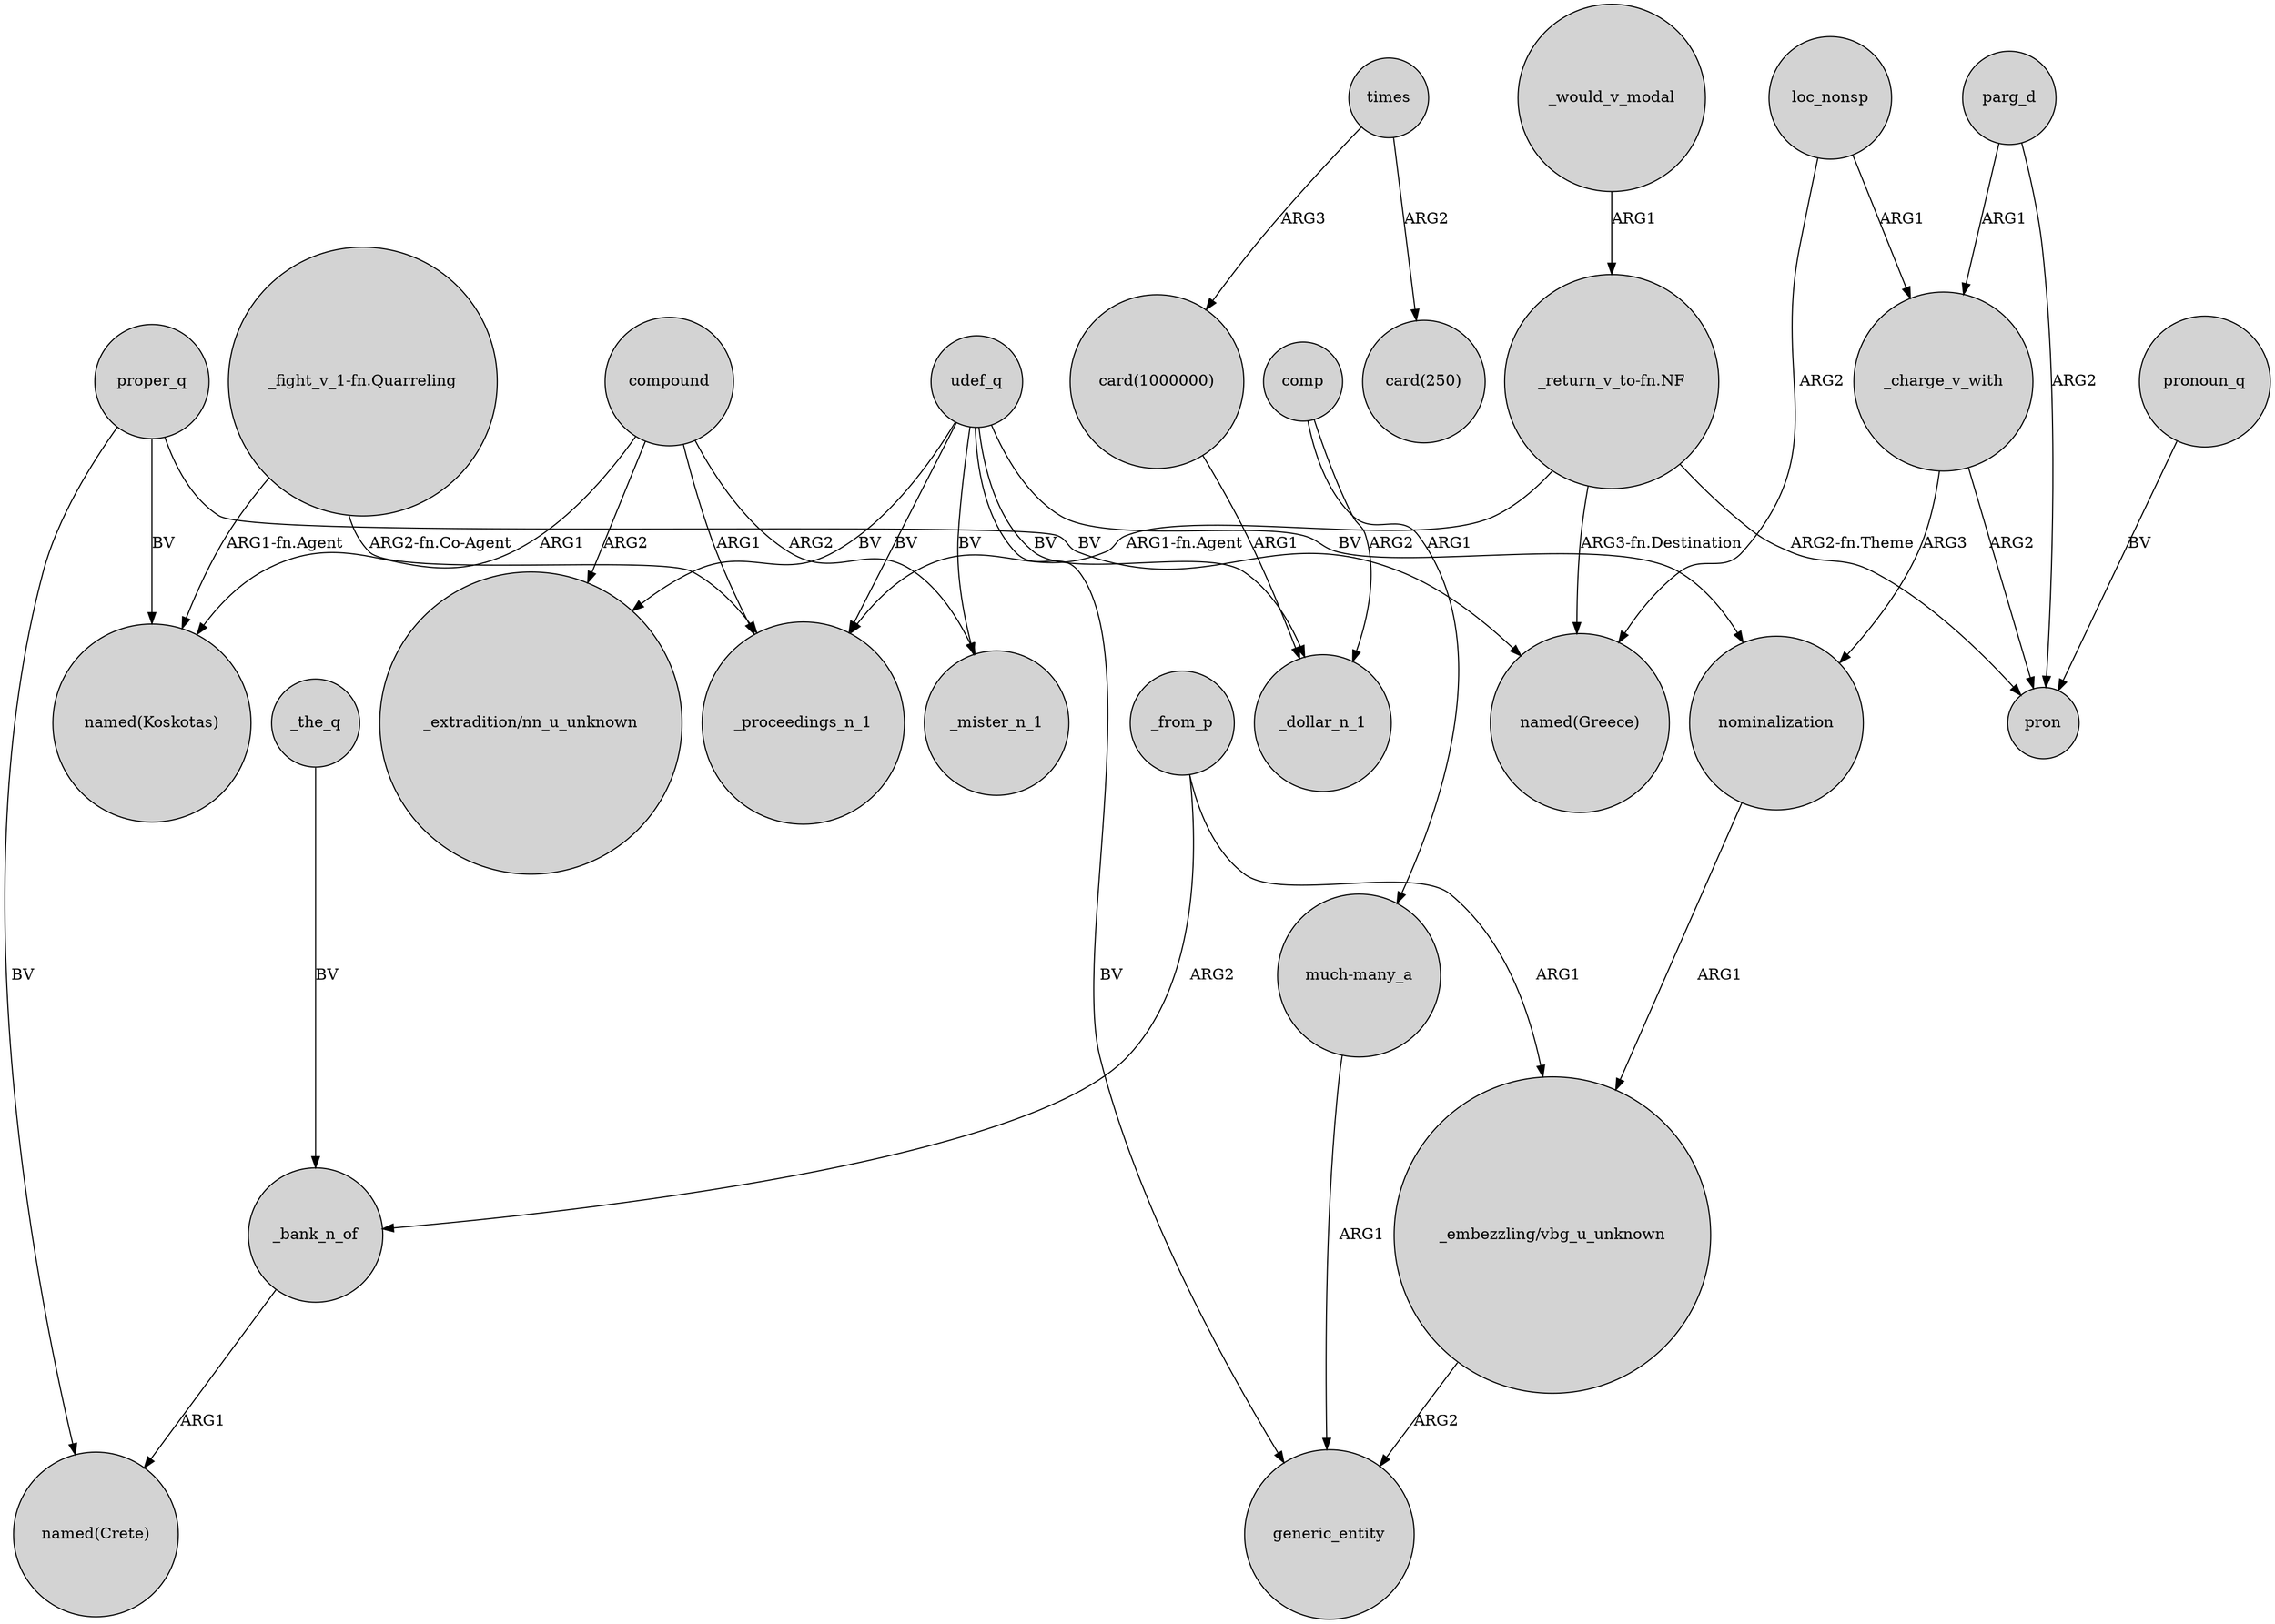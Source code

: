 digraph {
	node [shape=circle style=filled]
	"_fight_v_1-fn.Quarreling" -> "named(Koskotas)" [label="ARG1-fn.Agent"]
	"card(1000000)" -> _dollar_n_1 [label=ARG1]
	udef_q -> generic_entity [label=BV]
	compound -> "named(Koskotas)" [label=ARG1]
	"_return_v_to-fn.NF" -> pron [label="ARG2-fn.Theme"]
	"much-many_a" -> generic_entity [label=ARG1]
	compound -> _mister_n_1 [label=ARG2]
	udef_q -> _mister_n_1 [label=BV]
	_charge_v_with -> pron [label=ARG2]
	udef_q -> "_extradition/nn_u_unknown" [label=BV]
	times -> "card(250)" [label=ARG2]
	_from_p -> _bank_n_of [label=ARG2]
	parg_d -> _charge_v_with [label=ARG1]
	_would_v_modal -> "_return_v_to-fn.NF" [label=ARG1]
	compound -> _proceedings_n_1 [label=ARG1]
	parg_d -> pron [label=ARG2]
	"_fight_v_1-fn.Quarreling" -> _proceedings_n_1 [label="ARG2-fn.Co-Agent"]
	pronoun_q -> pron [label=BV]
	proper_q -> "named(Crete)" [label=BV]
	_the_q -> _bank_n_of [label=BV]
	comp -> "much-many_a" [label=ARG1]
	times -> "card(1000000)" [label=ARG3]
	compound -> "_extradition/nn_u_unknown" [label=ARG2]
	udef_q -> nominalization [label=BV]
	_charge_v_with -> nominalization [label=ARG3]
	"_return_v_to-fn.NF" -> _proceedings_n_1 [label="ARG1-fn.Agent"]
	loc_nonsp -> "named(Greece)" [label=ARG2]
	_from_p -> "_embezzling/vbg_u_unknown" [label=ARG1]
	"_embezzling/vbg_u_unknown" -> generic_entity [label=ARG2]
	proper_q -> "named(Greece)" [label=BV]
	comp -> _dollar_n_1 [label=ARG2]
	"_return_v_to-fn.NF" -> "named(Greece)" [label="ARG3-fn.Destination"]
	udef_q -> _proceedings_n_1 [label=BV]
	_bank_n_of -> "named(Crete)" [label=ARG1]
	loc_nonsp -> _charge_v_with [label=ARG1]
	proper_q -> "named(Koskotas)" [label=BV]
	nominalization -> "_embezzling/vbg_u_unknown" [label=ARG1]
	udef_q -> _dollar_n_1 [label=BV]
}
